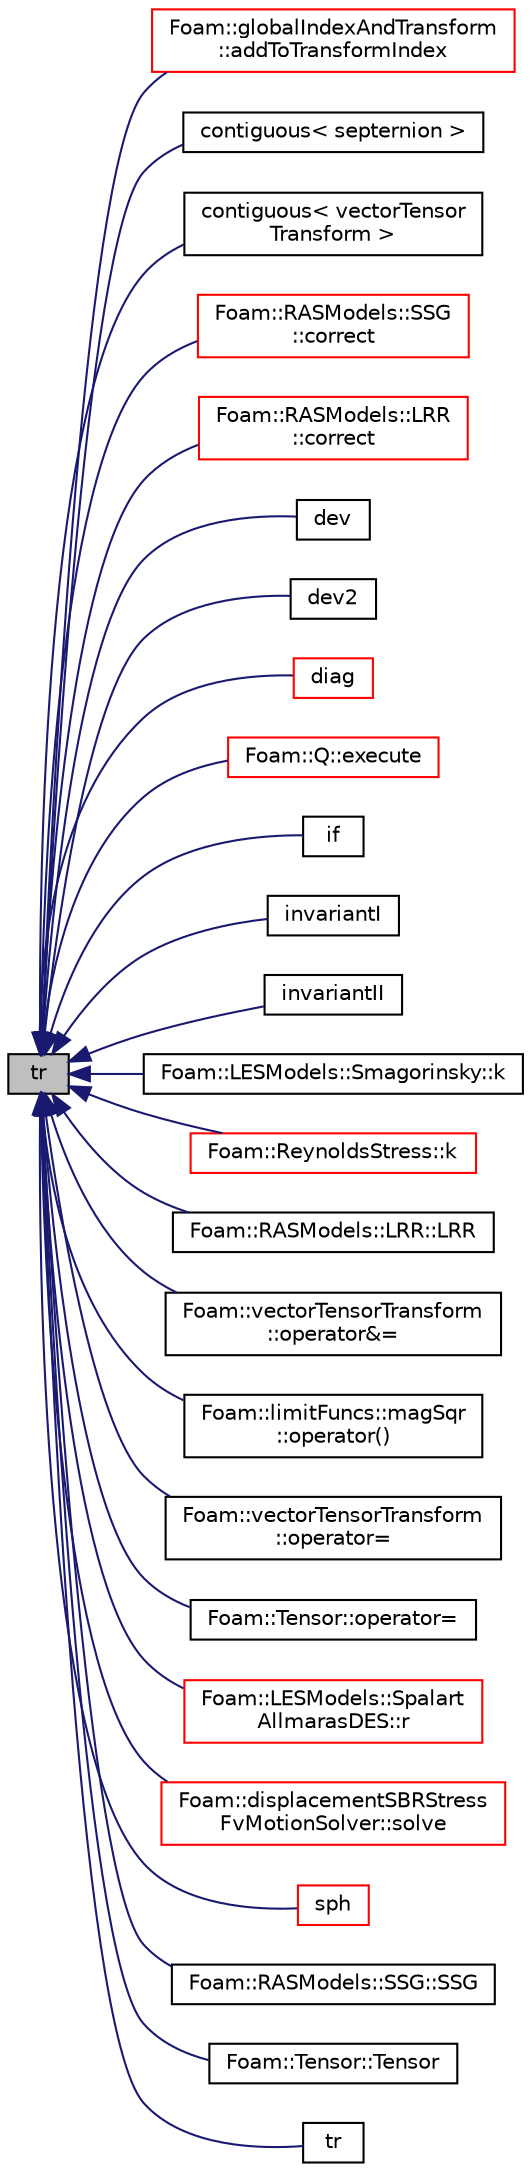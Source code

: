 digraph "tr"
{
  bgcolor="transparent";
  edge [fontname="Helvetica",fontsize="10",labelfontname="Helvetica",labelfontsize="10"];
  node [fontname="Helvetica",fontsize="10",shape=record];
  rankdir="LR";
  Node1 [label="tr",height=0.2,width=0.4,color="black", fillcolor="grey75", style="filled", fontcolor="black"];
  Node1 -> Node2 [dir="back",color="midnightblue",fontsize="10",style="solid",fontname="Helvetica"];
  Node2 [label="Foam::globalIndexAndTransform\l::addToTransformIndex",height=0.2,width=0.4,color="red",URL="$a00932.html#aa5ca2189f2ab3ddd22e4adef20976baf",tooltip="Add patch transformation to transformIndex. Return new. "];
  Node1 -> Node3 [dir="back",color="midnightblue",fontsize="10",style="solid",fontname="Helvetica"];
  Node3 [label="contiguous\< septernion \>",height=0.2,width=0.4,color="black",URL="$a10733.html#af4b73ee820f019d5f7359f07d1cf2d6b",tooltip="Data associated with septernion type are contiguous. "];
  Node1 -> Node4 [dir="back",color="midnightblue",fontsize="10",style="solid",fontname="Helvetica"];
  Node4 [label="contiguous\< vectorTensor\lTransform \>",height=0.2,width=0.4,color="black",URL="$a10733.html#a6ce157d2f9ca6e142ae0545daa13fae0",tooltip="Data associated with vectorTensorTransform type are contiguous. "];
  Node1 -> Node5 [dir="back",color="midnightblue",fontsize="10",style="solid",fontname="Helvetica"];
  Node5 [label="Foam::RASModels::SSG\l::correct",height=0.2,width=0.4,color="red",URL="$a02419.html#a3ae44b28050c3aa494c1d8e18cf618c1",tooltip="Solve the turbulence equations and correct eddy-Viscosity and. "];
  Node1 -> Node6 [dir="back",color="midnightblue",fontsize="10",style="solid",fontname="Helvetica"];
  Node6 [label="Foam::RASModels::LRR\l::correct",height=0.2,width=0.4,color="red",URL="$a01384.html#a3ae44b28050c3aa494c1d8e18cf618c1",tooltip="Solve the turbulence equations and correct eddy-Viscosity and. "];
  Node1 -> Node7 [dir="back",color="midnightblue",fontsize="10",style="solid",fontname="Helvetica"];
  Node7 [label="dev",height=0.2,width=0.4,color="black",URL="$a10733.html#ab1743bdd27eb24c60ab81d51e1426940",tooltip="Return the deviatoric part of a symmetric tensor. "];
  Node1 -> Node8 [dir="back",color="midnightblue",fontsize="10",style="solid",fontname="Helvetica"];
  Node8 [label="dev2",height=0.2,width=0.4,color="black",URL="$a10733.html#a4864d9bd11cd71ec83366c4854126050",tooltip="Return the deviatoric part of a symmetric tensor. "];
  Node1 -> Node9 [dir="back",color="midnightblue",fontsize="10",style="solid",fontname="Helvetica"];
  Node9 [label="diag",height=0.2,width=0.4,color="red",URL="$a10733.html#a8cdb0ba0633c91ed7041368519cd217c"];
  Node1 -> Node10 [dir="back",color="midnightblue",fontsize="10",style="solid",fontname="Helvetica"];
  Node10 [label="Foam::Q::execute",height=0.2,width=0.4,color="red",URL="$a02047.html#a61af3e60b94ae3e748f6fbac1e794af7",tooltip="Execute, currently does nothing. "];
  Node1 -> Node11 [dir="back",color="midnightblue",fontsize="10",style="solid",fontname="Helvetica"];
  Node11 [label="if",height=0.2,width=0.4,color="black",URL="$a04495.html#a7c777e0673d4ff5a26cf1b69ba87fcea"];
  Node1 -> Node12 [dir="back",color="midnightblue",fontsize="10",style="solid",fontname="Helvetica"];
  Node12 [label="invariantI",height=0.2,width=0.4,color="black",URL="$a10733.html#a17db27f94729eb15a58376ccd8b2f46b",tooltip="Return the 1st invariant of a symmetric tensor. "];
  Node1 -> Node13 [dir="back",color="midnightblue",fontsize="10",style="solid",fontname="Helvetica"];
  Node13 [label="invariantII",height=0.2,width=0.4,color="black",URL="$a10733.html#a9bcc9c04ae69d1aaf3371fd6393887e4",tooltip="Return the 2nd invariant of a symmetric tensor. "];
  Node1 -> Node14 [dir="back",color="midnightblue",fontsize="10",style="solid",fontname="Helvetica"];
  Node14 [label="Foam::LESModels::Smagorinsky::k",height=0.2,width=0.4,color="black",URL="$a02349.html#a5fccd0982fff539a550586cbc901dc80",tooltip="Return SGS kinetic energy. "];
  Node1 -> Node15 [dir="back",color="midnightblue",fontsize="10",style="solid",fontname="Helvetica"];
  Node15 [label="Foam::ReynoldsStress::k",height=0.2,width=0.4,color="red",URL="$a02192.html#a792144a991ea718f6f92c27b51af4171",tooltip="Return the turbulence kinetic energy. "];
  Node1 -> Node16 [dir="back",color="midnightblue",fontsize="10",style="solid",fontname="Helvetica"];
  Node16 [label="Foam::RASModels::LRR::LRR",height=0.2,width=0.4,color="black",URL="$a01384.html#a8e5876f967d41986458bf1b4e56880f1",tooltip="Construct from components. "];
  Node1 -> Node17 [dir="back",color="midnightblue",fontsize="10",style="solid",fontname="Helvetica"];
  Node17 [label="Foam::vectorTensorTransform\l::operator&=",height=0.2,width=0.4,color="black",URL="$a02796.html#afb30f52a1397d57c50570a07ff454840"];
  Node1 -> Node18 [dir="back",color="midnightblue",fontsize="10",style="solid",fontname="Helvetica"];
  Node18 [label="Foam::limitFuncs::magSqr\l::operator()",height=0.2,width=0.4,color="black",URL="$a01395.html#aea1bf6c7e32ccf2cf100fac91e73d642"];
  Node1 -> Node19 [dir="back",color="midnightblue",fontsize="10",style="solid",fontname="Helvetica"];
  Node19 [label="Foam::vectorTensorTransform\l::operator=",height=0.2,width=0.4,color="black",URL="$a02796.html#a5d08651da1e9f1b0e729345bc3019bb9"];
  Node1 -> Node20 [dir="back",color="midnightblue",fontsize="10",style="solid",fontname="Helvetica"];
  Node20 [label="Foam::Tensor::operator=",height=0.2,width=0.4,color="black",URL="$a02565.html#a2b446e0c111fb03bc9a180a1052600fc",tooltip="Assign to a triad. "];
  Node1 -> Node21 [dir="back",color="midnightblue",fontsize="10",style="solid",fontname="Helvetica"];
  Node21 [label="Foam::LESModels::Spalart\lAllmarasDES::r",height=0.2,width=0.4,color="red",URL="$a02389.html#a9e5dbf944a1d71ff0fd2426fcf1ba235"];
  Node1 -> Node22 [dir="back",color="midnightblue",fontsize="10",style="solid",fontname="Helvetica"];
  Node22 [label="Foam::displacementSBRStress\lFvMotionSolver::solve",height=0.2,width=0.4,color="red",URL="$a00554.html#af7d39f0eac0af0ed5785935ac72a1e7d",tooltip="Solve for motion. "];
  Node1 -> Node23 [dir="back",color="midnightblue",fontsize="10",style="solid",fontname="Helvetica"];
  Node23 [label="sph",height=0.2,width=0.4,color="red",URL="$a10733.html#a4c231344f4746c48a3607f02e46a1a37",tooltip="Return the spherical part of a diagonal tensor. "];
  Node1 -> Node24 [dir="back",color="midnightblue",fontsize="10",style="solid",fontname="Helvetica"];
  Node24 [label="Foam::RASModels::SSG::SSG",height=0.2,width=0.4,color="black",URL="$a02419.html#a2f41db74431d003903c7e650177ba0f7",tooltip="Construct from components. "];
  Node1 -> Node25 [dir="back",color="midnightblue",fontsize="10",style="solid",fontname="Helvetica"];
  Node25 [label="Foam::Tensor::Tensor",height=0.2,width=0.4,color="black",URL="$a02565.html#ab12f709e163c8bf242ee1a546b7f3bc2",tooltip="Construct given triad. "];
  Node1 -> Node26 [dir="back",color="midnightblue",fontsize="10",style="solid",fontname="Helvetica"];
  Node26 [label="tr",height=0.2,width=0.4,color="black",URL="$a10733.html#ae4a0f50598a8f30fdf0808103dbd620a"];
}
